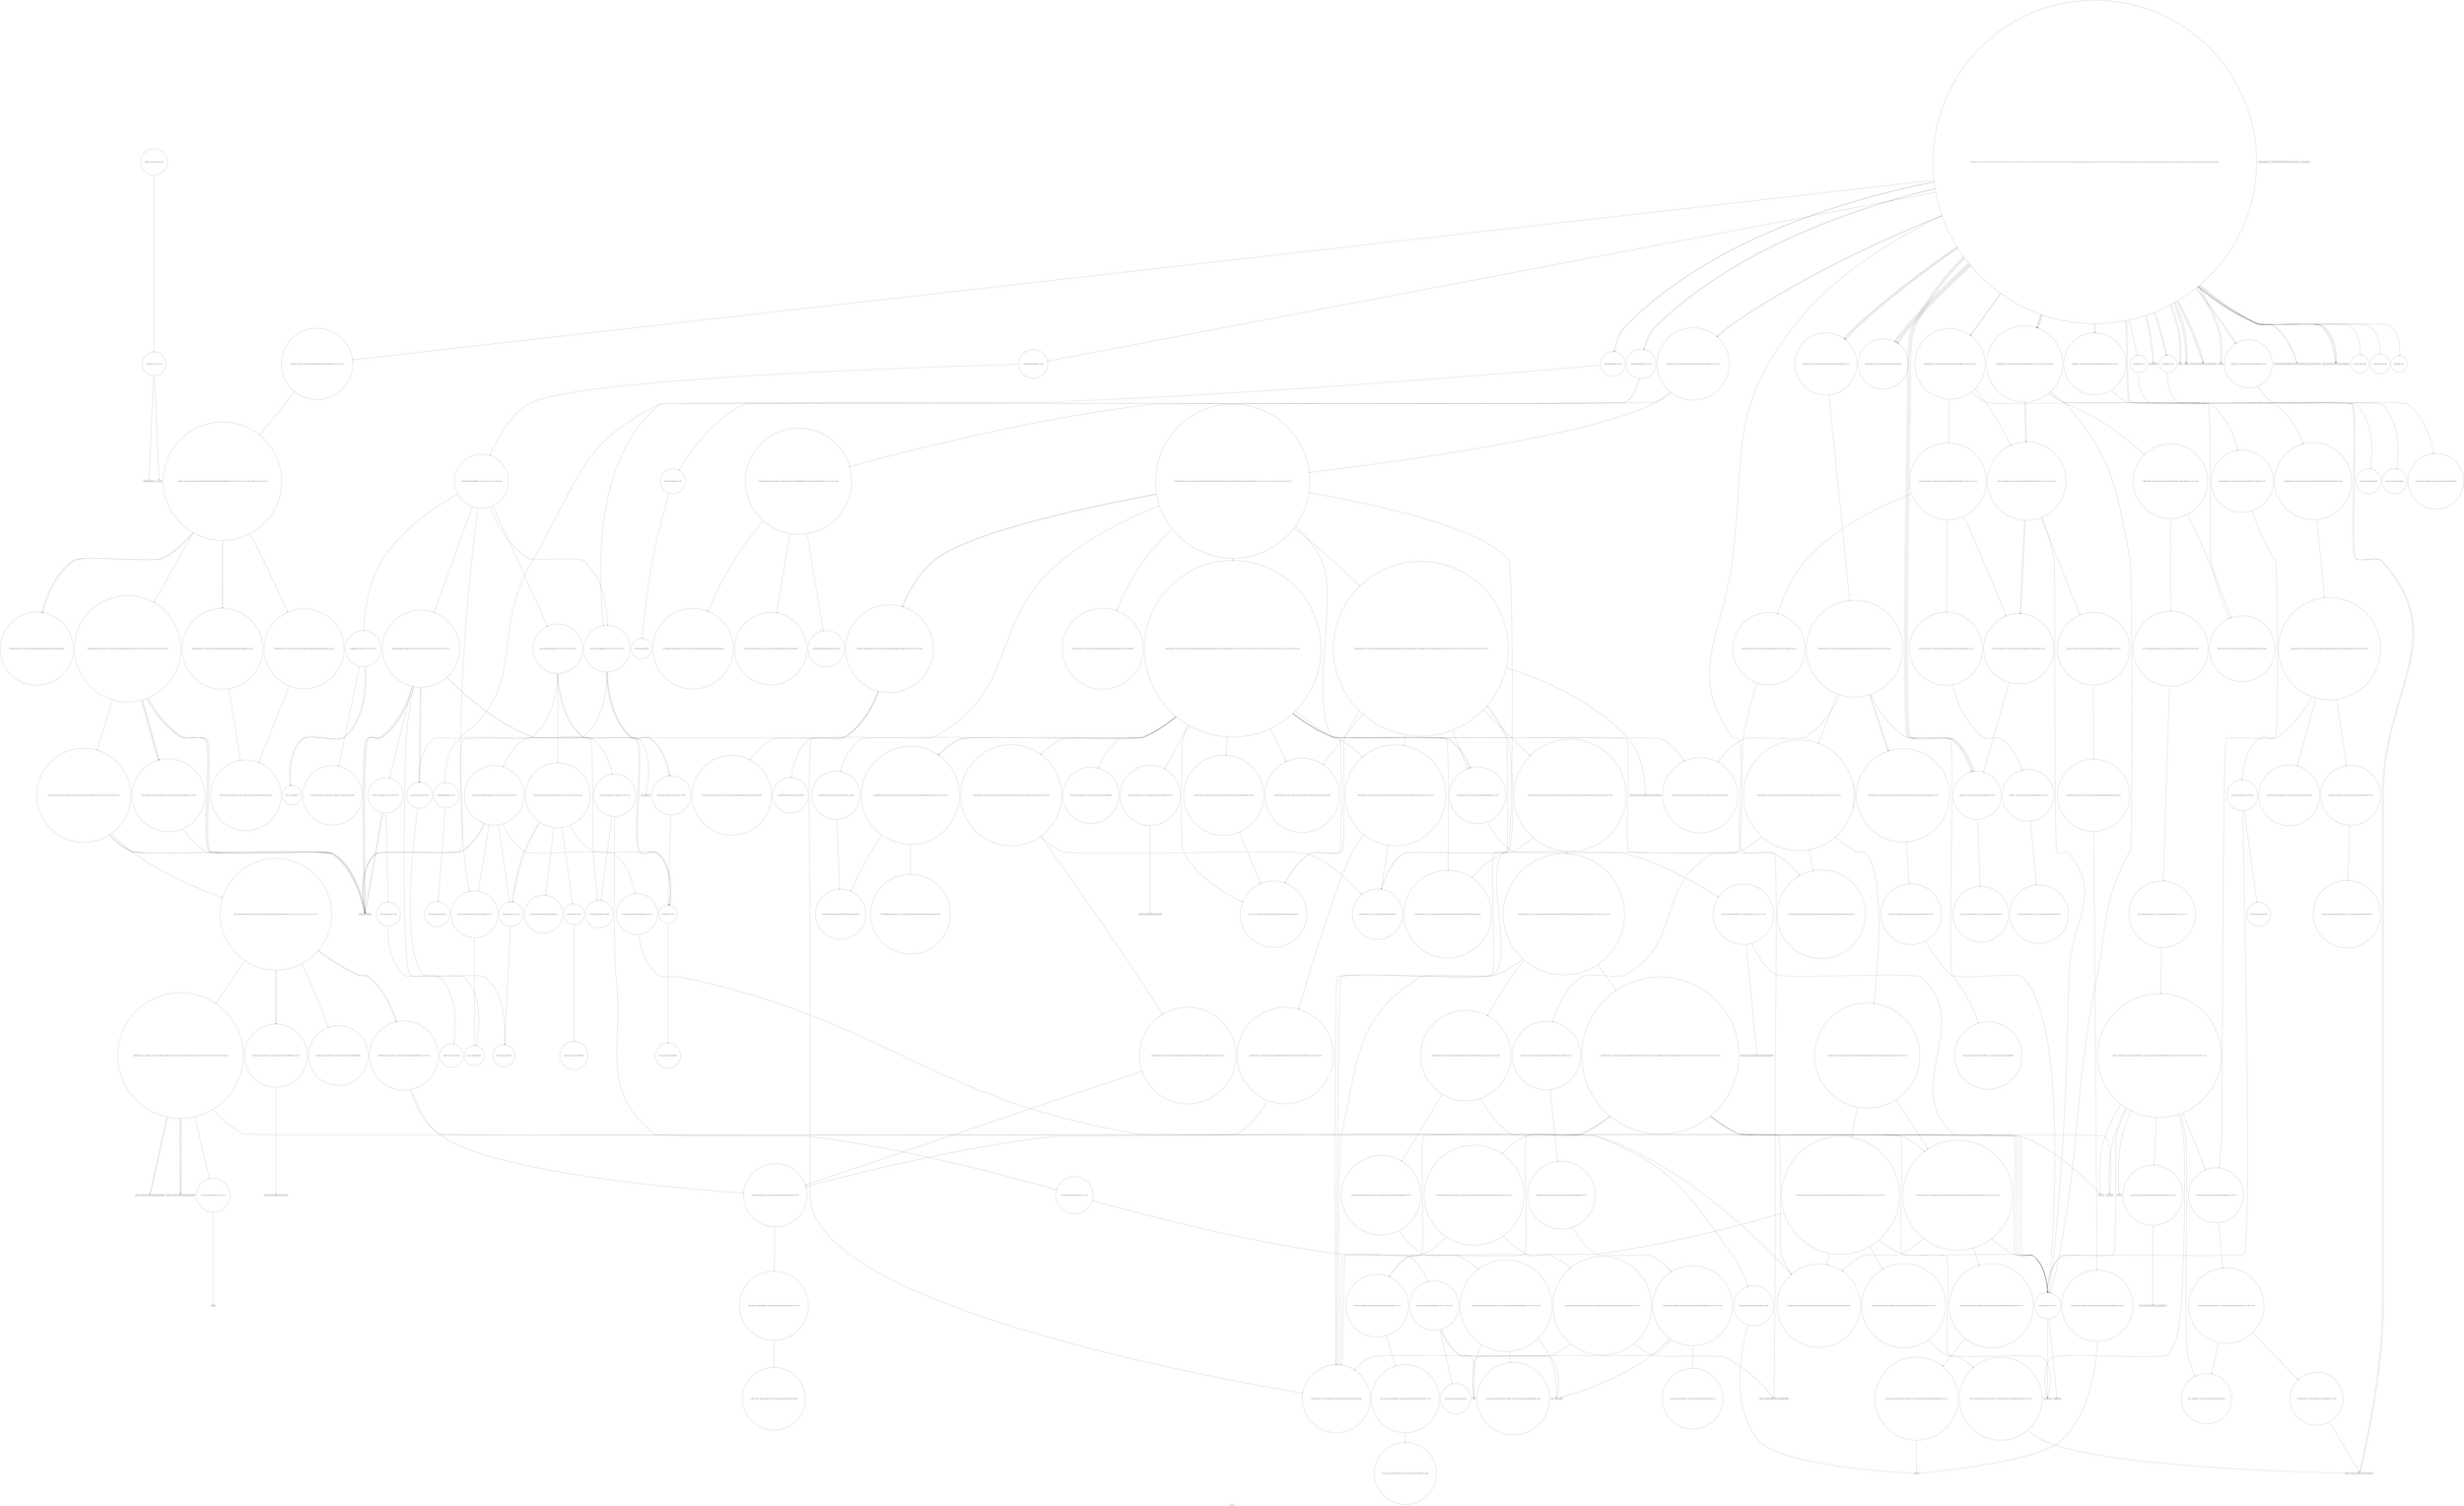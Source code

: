 digraph "Call Graph" {
	label="Call Graph";

	Node0x5647c0691690 [shape=record,shape=circle,label="{__cxx_global_var_init|{<s0>1|<s1>2}}"];
	Node0x5647c0691690:s0 -> Node0x5647c0691710[color=black];
	Node0x5647c0691690:s1 -> Node0x5647c0a214c0[color=black];
	Node0x5647c0a28d80 [shape=record,shape=circle,label="{_ZNKSt8_Rb_treeINSt7__cxx1112basic_stringIcSt11char_traitsIcESaIcEEES5_St9_IdentityIS5_ESt4lessIS5_ESaIS5_EE5beginEv|{<s0>300}}"];
	Node0x5647c0a28d80:s0 -> Node0x5647c0a25460[color=black];
	Node0x5647c0a22bc0 [shape=record,shape=circle,label="{_ZN9__gnu_cxx13new_allocatorIbED2Ev}"];
	Node0x5647c0a21a40 [shape=record,shape=circle,label="{_ZNSt6vectorINSt7__cxx1112basic_stringIcSt11char_traitsIcESaIcEEESaIS5_EEixEm}"];
	Node0x5647c0a25460 [shape=record,shape=circle,label="{_ZNSt23_Rb_tree_const_iteratorINSt7__cxx1112basic_stringIcSt11char_traitsIcESaIcEEEEC2EPKSt18_Rb_tree_node_base}"];
	Node0x5647c0a232c0 [shape=record,shape=circle,label="{_ZN9__gnu_cxx13new_allocatorImEC2ERKS1_}"];
	Node0x5647c0a22140 [shape=record,shape=circle,label="{_ZNSt3setINSt7__cxx1112basic_stringIcSt11char_traitsIcESaIcEEESt4lessIS5_ESaIS5_EED2Ev|{<s0>76}}"];
	Node0x5647c0a22140:s0 -> Node0x5647c0a228c0[color=black];
	Node0x5647c0a239c0 [shape=record,shape=circle,label="{_ZSt8__fill_aIPmiEN9__gnu_cxx11__enable_ifIXsr11__is_scalarIT0_EE7__valueEvE6__typeET_S6_RKS3_}"];
	Node0x5647c0a22840 [shape=record,shape=Mrecord,label="{_ZSt9terminatev}"];
	Node0x5647c0a27900 [shape=record,shape=circle,label="{_ZNSt8_Rb_treeINSt7__cxx1112basic_stringIcSt11char_traitsIcESaIcEEES5_St9_IdentityIS5_ESt4lessIS5_ESaIS5_EE10_M_insert_IRKS5_NSB_11_Alloc_nodeEEESt17_Rb_tree_iteratorIS5_EPSt18_Rb_tree_node_baseSJ_OT_RT0_|{<s0>236|<s1>237|<s2>238|<s3>239|<s4>240|<s5>241|<s6>242|<s7>243}}"];
	Node0x5647c0a27900:s0 -> Node0x5647c0a27b00[color=black];
	Node0x5647c0a27900:s1 -> Node0x5647c0a27800[color=black];
	Node0x5647c0a27900:s2 -> Node0x5647c0a27e80[color=black];
	Node0x5647c0a27900:s3 -> Node0x5647c0a27b80[color=black];
	Node0x5647c0a27900:s4 -> Node0x5647c0a27980[color=black];
	Node0x5647c0a27900:s5 -> Node0x5647c0a28480[color=black];
	Node0x5647c0a27900:s6 -> Node0x5647c0a28500[color=black];
	Node0x5647c0a27900:s7 -> Node0x5647c0a27a80[color=black];
	Node0x5647c0a23f60 [shape=record,shape=circle,label="{_ZN9__gnu_cxx16__aligned_membufINSt7__cxx1112basic_stringIcSt11char_traitsIcESaIcEEEE6_M_ptrEv|{<s0>114}}"];
	Node0x5647c0a23f60:s0 -> Node0x5647c0a23fe0[color=black];
	Node0x5647c0a28000 [shape=record,shape=Mrecord,label="{_ZNKSt7__cxx1112basic_stringIcSt11char_traitsIcESaIcEE7compareERKS4_}"];
	Node0x5647c0a24660 [shape=record,shape=circle,label="{_ZNSt12_Vector_baseINSt7__cxx1112basic_stringIcSt11char_traitsIcESaIcEEESaIS5_EE12_Vector_implD2Ev|{<s0>129}}"];
	Node0x5647c0a24660:s0 -> Node0x5647c0a21940[color=black];
	Node0x5647c0a28700 [shape=record,shape=circle,label="{_ZNSt16allocator_traitsISaISt13_Rb_tree_nodeINSt7__cxx1112basic_stringIcSt11char_traitsIcESaIcEEEEEE8allocateERS8_m|{<s0>279}}"];
	Node0x5647c0a28700:s0 -> Node0x5647c0a28780[color=black];
	Node0x5647c0a24d60 [shape=record,shape=circle,label="{_ZSt11__addressofINSt7__cxx1112basic_stringIcSt11char_traitsIcESaIcEEEEPT_RS6_}"];
	Node0x5647c0691710 [shape=record,shape=Mrecord,label="{_ZNSt8ios_base4InitC1Ev}"];
	Node0x5647c0a28e00 [shape=record,shape=circle,label="{_ZNKSt8_Rb_treeINSt7__cxx1112basic_stringIcSt11char_traitsIcESaIcEEES5_St9_IdentityIS5_ESt4lessIS5_ESaIS5_EE3endEv|{<s0>301}}"];
	Node0x5647c0a28e00:s0 -> Node0x5647c0a25460[color=black];
	Node0x5647c0a22c40 [shape=record,shape=circle,label="{_ZNSt6vectorIbSaIbEEC2EmRKbRKS0_|{<s0>155|<s1>156|<s2>157|<s3>158|<s4>159}}"];
	Node0x5647c0a22c40:s0 -> Node0x5647c0a22cc0[color=black];
	Node0x5647c0a22c40:s1 -> Node0x5647c0a22d40[color=black];
	Node0x5647c0a22c40:s2 -> Node0x5647c0a22e40[color=black];
	Node0x5647c0a22c40:s3 -> Node0x5647c0a22dc0[color=black];
	Node0x5647c0a22c40:s4 -> Node0x5647c0a22ec0[color=black];
	Node0x5647c0a21ac0 [shape=record,shape=circle,label="{_ZNSaIbEC2Ev|{<s0>67}}"];
	Node0x5647c0a21ac0:s0 -> Node0x5647c0a22b40[color=black];
	Node0x5647c0a254e0 [shape=record,shape=circle,label="{_GLOBAL__sub_I_Gluk_0_0.cpp|{<s0>324}}"];
	Node0x5647c0a254e0:s0 -> Node0x5647c0691690[color=black];
	Node0x5647c0a23340 [shape=record,shape=circle,label="{_ZNSt18_Bit_iterator_baseC2EPmj}"];
	Node0x5647c0a221c0 [shape=record,shape=circle,label="{_ZNSt6vectorIbSaIbEED2Ev|{<s0>77}}"];
	Node0x5647c0a221c0:s0 -> Node0x5647c0a22ec0[color=black];
	Node0x5647c0a23a40 [shape=record,shape=circle,label="{_ZSt12__niter_baseIPmET_S1_}"];
	Node0x5647c0a228c0 [shape=record,shape=circle,label="{_ZNSt8_Rb_treeINSt7__cxx1112basic_stringIcSt11char_traitsIcESaIcEEES5_St9_IdentityIS5_ESt4lessIS5_ESaIS5_EED2Ev|{<s0>92|<s1>93|<s2>94|<s3>95|<s4>96}}"];
	Node0x5647c0a228c0:s0 -> Node0x5647c0a229c0[color=black];
	Node0x5647c0a228c0:s1 -> Node0x5647c0a22940[color=black];
	Node0x5647c0a228c0:s2 -> Node0x5647c0a22a40[color=black];
	Node0x5647c0a228c0:s3 -> Node0x5647c0a22a40[color=black];
	Node0x5647c0a228c0:s4 -> Node0x5647c0a22740[color=black];
	Node0x5647c0a27980 [shape=record,shape=circle,label="{_ZSt7forwardIRKNSt7__cxx1112basic_stringIcSt11char_traitsIcESaIcEEEEOT_RNSt16remove_referenceIS8_E4typeE}"];
	Node0x5647c0a23fe0 [shape=record,shape=circle,label="{_ZN9__gnu_cxx16__aligned_membufINSt7__cxx1112basic_stringIcSt11char_traitsIcESaIcEEEE7_M_addrEv}"];
	Node0x5647c0a28080 [shape=record,shape=circle,label="{_ZNSt8_Rb_treeINSt7__cxx1112basic_stringIcSt11char_traitsIcESaIcEEES5_St9_IdentityIS5_ESt4lessIS5_ESaIS5_EE8_S_valueEPKSt13_Rb_tree_nodeIS5_E|{<s0>259}}"];
	Node0x5647c0a28080:s0 -> Node0x5647c0a28100[color=black];
	Node0x5647c0a246e0 [shape=record,shape=circle,label="{_ZNSaINSt7__cxx1112basic_stringIcSt11char_traitsIcESaIcEEEEC2ERKS5_|{<s0>130}}"];
	Node0x5647c0a246e0:s0 -> Node0x5647c0a24760[color=black];
	Node0x5647c0a28780 [shape=record,shape=circle,label="{_ZN9__gnu_cxx13new_allocatorISt13_Rb_tree_nodeINSt7__cxx1112basic_stringIcSt11char_traitsIcESaIcEEEEE8allocateEmPKv|{<s0>280|<s1>281|<s2>282}}"];
	Node0x5647c0a28780:s0 -> Node0x5647c0a28800[color=black];
	Node0x5647c0a28780:s1 -> Node0x5647c0a249e0[color=black];
	Node0x5647c0a28780:s2 -> Node0x5647c0a24a60[color=black];
	Node0x5647c0a24de0 [shape=record,shape=circle,label="{_ZSt8_DestroyIPNSt7__cxx1112basic_stringIcSt11char_traitsIcESaIcEEEEvT_S7_|{<s0>147}}"];
	Node0x5647c0a24de0:s0 -> Node0x5647c0a25060[color=black];
	Node0x5647c0a21440 [shape=record,shape=Mrecord,label="{_ZNSt8ios_base4InitD1Ev}"];
	Node0x5647c0a28e80 [shape=record,shape=circle,label="{_ZSt11__equal_auxISt23_Rb_tree_const_iteratorINSt7__cxx1112basic_stringIcSt11char_traitsIcESaIcEEEES7_EbT_S8_T0_|{<s0>302|<s1>303|<s2>304|<s3>305}}"];
	Node0x5647c0a28e80:s0 -> Node0x5647c0a23640[color=black];
	Node0x5647c0a28e80:s1 -> Node0x5647c0a23640[color=black];
	Node0x5647c0a28e80:s2 -> Node0x5647c0a23640[color=black];
	Node0x5647c0a28e80:s3 -> Node0x5647c0a28f80[color=black];
	Node0x5647c0a22cc0 [shape=record,shape=circle,label="{_ZNSt13_Bvector_baseISaIbEEC2ERKS0_|{<s0>160|<s1>161|<s2>162|<s3>163}}"];
	Node0x5647c0a22cc0:s0 -> Node0x5647c0a22f40[color=black];
	Node0x5647c0a22cc0:s1 -> Node0x5647c0a22fc0[color=black];
	Node0x5647c0a22cc0:s2 -> Node0x5647c0a23040[color=black];
	Node0x5647c0a22cc0:s3 -> Node0x5647c0a23040[color=black];
	Node0x5647c0a21b40 [shape=record,shape=circle,label="{_ZNSt6vectorIbSaIbEEC2EmRKS0_|{<s0>68}}"];
	Node0x5647c0a21b40:s0 -> Node0x5647c0a22c40[color=black];
	Node0x5647c0a233c0 [shape=record,shape=circle,label="{_ZN9__gnu_cxx13new_allocatorImED2Ev}"];
	Node0x5647c0a22240 [shape=record,shape=Mrecord,label="{_ZNSolsEPFRSoS_E}"];
	Node0x5647c0a23ac0 [shape=record,shape=circle,label="{_ZNSt13_Bvector_baseISaIbEE13_M_deallocateEv|{<s0>201|<s1>202|<s2>203|<s3>204|<s4>205}}"];
	Node0x5647c0a23ac0:s0 -> Node0x5647c0a22e40[color=black];
	Node0x5647c0a23ac0:s1 -> Node0x5647c0a27480[color=black];
	Node0x5647c0a23ac0:s2 -> Node0x5647c0a23240[color=black];
	Node0x5647c0a23ac0:s3 -> Node0x5647c0a23640[color=black];
	Node0x5647c0a23ac0:s4 -> Node0x5647c0a23640[color=black];
	Node0x5647c0a22940 [shape=record,shape=circle,label="{_ZNSt8_Rb_treeINSt7__cxx1112basic_stringIcSt11char_traitsIcESaIcEEES5_St9_IdentityIS5_ESt4lessIS5_ESaIS5_EE8_M_eraseEPSt13_Rb_tree_nodeIS5_E|{<s0>97|<s1>98|<s2>99|<s3>100}}"];
	Node0x5647c0a22940:s0 -> Node0x5647c0a22ac0[color=black];
	Node0x5647c0a22940:s1 -> Node0x5647c0a22940[color=black];
	Node0x5647c0a22940:s2 -> Node0x5647c0a23b60[color=black];
	Node0x5647c0a22940:s3 -> Node0x5647c0a23be0[color=black];
	Node0x5647c0a27a00 [shape=record,shape=circle,label="{_ZNSt4pairISt17_Rb_tree_iteratorINSt7__cxx1112basic_stringIcSt11char_traitsIcESaIcEEEEbEC2IS7_bLb1EEEOT_OT0_|{<s0>244|<s1>245|<s2>246}}"];
	Node0x5647c0a27a00:s0 -> Node0x5647c0a28980[color=black];
	Node0x5647c0a27a00:s1 -> Node0x5647c0a23640[color=black];
	Node0x5647c0a27a00:s2 -> Node0x5647c0a28a00[color=black];
	Node0x5647c0a24060 [shape=record,shape=circle,label="{_ZNSt16allocator_traitsISaISt13_Rb_tree_nodeINSt7__cxx1112basic_stringIcSt11char_traitsIcESaIcEEEEEE10deallocateERS8_PS7_m|{<s0>115}}"];
	Node0x5647c0a24060:s0 -> Node0x5647c0a240e0[color=black];
	Node0x5647c0a28100 [shape=record,shape=circle,label="{_ZNKSt13_Rb_tree_nodeINSt7__cxx1112basic_stringIcSt11char_traitsIcESaIcEEEE9_M_valptrEv|{<s0>260}}"];
	Node0x5647c0a28100:s0 -> Node0x5647c0a28180[color=black];
	Node0x5647c0a24760 [shape=record,shape=circle,label="{_ZN9__gnu_cxx13new_allocatorINSt7__cxx1112basic_stringIcSt11char_traitsIcESaIcEEEEC2ERKS7_}"];
	Node0x5647c0a28800 [shape=record,shape=circle,label="{_ZNK9__gnu_cxx13new_allocatorISt13_Rb_tree_nodeINSt7__cxx1112basic_stringIcSt11char_traitsIcESaIcEEEEE8max_sizeEv}"];
	Node0x5647c0a24e60 [shape=record,shape=Mrecord,label="{__cxa_rethrow}"];
	Node0x5647c0a214c0 [shape=record,shape=Mrecord,label="{__cxa_atexit}"];
	Node0x5647c0a28f00 [shape=record,shape=circle,label="{_ZSt12__niter_baseISt23_Rb_tree_const_iteratorINSt7__cxx1112basic_stringIcSt11char_traitsIcESaIcEEEEET_S8_|{<s0>306}}"];
	Node0x5647c0a28f00:s0 -> Node0x5647c0a23640[color=black];
	Node0x5647c0a22d40 [shape=record,shape=circle,label="{_ZNSt6vectorIbSaIbEE13_M_initializeEm|{<s0>164|<s1>165|<s2>166|<s3>167|<s4>168|<s5>169|<s6>170|<s7>171|<s8>172}}"];
	Node0x5647c0a22d40:s0 -> Node0x5647c0a23440[color=black];
	Node0x5647c0a22d40:s1 -> Node0x5647c0a234c0[color=black];
	Node0x5647c0a22d40:s2 -> Node0x5647c0a23540[color=black];
	Node0x5647c0a22d40:s3 -> Node0x5647c0a235c0[color=black];
	Node0x5647c0a22d40:s4 -> Node0x5647c0a23640[color=black];
	Node0x5647c0a22d40:s5 -> Node0x5647c0a235c0[color=black];
	Node0x5647c0a22d40:s6 -> Node0x5647c0a23640[color=black];
	Node0x5647c0a22d40:s7 -> Node0x5647c0a236c0[color=black];
	Node0x5647c0a22d40:s8 -> Node0x5647c0a23640[color=black];
	Node0x5647c0a21bc0 [shape=record,shape=circle,label="{_ZNSaIbED2Ev|{<s0>69}}"];
	Node0x5647c0a21bc0:s0 -> Node0x5647c0a22bc0[color=black];
	Node0x5647c0a23440 [shape=record,shape=circle,label="{_ZNSt13_Bvector_baseISaIbEE11_M_allocateEm|{<s0>190|<s1>191}}"];
	Node0x5647c0a23440:s0 -> Node0x5647c0a234c0[color=black];
	Node0x5647c0a23440:s1 -> Node0x5647c0a23740[color=black];
	Node0x5647c0a222c0 [shape=record,shape=Mrecord,label="{_ZSt4endlIcSt11char_traitsIcEERSt13basic_ostreamIT_T0_ES6_}"];
	Node0x5647c0a27380 [shape=record,shape=circle,label="{_ZNSt13_Bvector_baseISaIbEE13_Bvector_implD2Ev|{<s0>206}}"];
	Node0x5647c0a27380:s0 -> Node0x5647c0a23040[color=black];
	Node0x5647c0a229c0 [shape=record,shape=circle,label="{_ZNSt8_Rb_treeINSt7__cxx1112basic_stringIcSt11char_traitsIcESaIcEEES5_St9_IdentityIS5_ESt4lessIS5_ESaIS5_EE8_M_beginEv}"];
	Node0x5647c0a27a80 [shape=record,shape=circle,label="{_ZNSt17_Rb_tree_iteratorINSt7__cxx1112basic_stringIcSt11char_traitsIcESaIcEEEEC2EPSt18_Rb_tree_node_base}"];
	Node0x5647c0a240e0 [shape=record,shape=circle,label="{_ZN9__gnu_cxx13new_allocatorISt13_Rb_tree_nodeINSt7__cxx1112basic_stringIcSt11char_traitsIcESaIcEEEEE10deallocateEPS8_m|{<s0>116}}"];
	Node0x5647c0a240e0:s0 -> Node0x5647c0a24160[color=black];
	Node0x5647c0a28180 [shape=record,shape=circle,label="{_ZNK9__gnu_cxx16__aligned_membufINSt7__cxx1112basic_stringIcSt11char_traitsIcESaIcEEEE6_M_ptrEv|{<s0>261}}"];
	Node0x5647c0a28180:s0 -> Node0x5647c0a28200[color=black];
	Node0x5647c0a247e0 [shape=record,shape=circle,label="{_ZNSt12_Vector_baseINSt7__cxx1112basic_stringIcSt11char_traitsIcESaIcEEESaIS5_EE11_M_allocateEm|{<s0>131}}"];
	Node0x5647c0a247e0:s0 -> Node0x5647c0a24860[color=black];
	Node0x5647c0a28880 [shape=record,shape=circle,label="{_ZNSt16allocator_traitsISaISt13_Rb_tree_nodeINSt7__cxx1112basic_stringIcSt11char_traitsIcESaIcEEEEEE9constructIS6_JRKS6_EEEvRS8_PT_DpOT0_|{<s0>283|<s1>284}}"];
	Node0x5647c0a28880:s0 -> Node0x5647c0a27980[color=black];
	Node0x5647c0a28880:s1 -> Node0x5647c0a28900[color=black];
	Node0x5647c0a24ee0 [shape=record,shape=Mrecord,label="{__cxa_end_catch}"];
	Node0x5647c0a21540 [shape=record,shape=circle,label="{main|{<s0>3|<s1>4|<s2>5|<s3>6|<s4>7|<s5>8|<s6>9|<s7>10|<s8>11|<s9>12|<s10>13|<s11>14|<s12>15|<s13>16|<s14>17|<s15>18|<s16>19|<s17>20|<s18>21|<s19>22|<s20>23|<s21>24|<s22>25|<s23>26|<s24>27|<s25>28|<s26>29|<s27>30|<s28>31|<s29>32|<s30>33|<s31>34|<s32>35|<s33>36|<s34>37|<s35>38|<s36>39|<s37>40|<s38>41|<s39>42|<s40>43|<s41>44|<s42>45|<s43>46|<s44>47|<s45>48|<s46>49|<s47>50|<s48>51|<s49>52|<s50>53|<s51>54|<s52>55|<s53>56|<s54>57|<s55>58|<s56>59|<s57>60|<s58>61}}"];
	Node0x5647c0a21540:s0 -> Node0x5647c0a215c0[color=black];
	Node0x5647c0a21540:s1 -> Node0x5647c0a215c0[color=black];
	Node0x5647c0a21540:s2 -> Node0x5647c0a21640[color=black];
	Node0x5647c0a21540:s3 -> Node0x5647c0a216c0[color=black];
	Node0x5647c0a21540:s4 -> Node0x5647c0a21740[color=black];
	Node0x5647c0a21540:s5 -> Node0x5647c0a216c0[color=black];
	Node0x5647c0a21540:s6 -> Node0x5647c0a21640[color=black];
	Node0x5647c0a21540:s7 -> Node0x5647c0a21640[color=black];
	Node0x5647c0a21540:s8 -> Node0x5647c0a217c0[color=black];
	Node0x5647c0a21540:s9 -> Node0x5647c0a21840[color=black];
	Node0x5647c0a21540:s10 -> Node0x5647c0a21940[color=black];
	Node0x5647c0a21540:s11 -> Node0x5647c0a217c0[color=black];
	Node0x5647c0a21540:s12 -> Node0x5647c0a21840[color=black];
	Node0x5647c0a21540:s13 -> Node0x5647c0a21940[color=black];
	Node0x5647c0a21540:s14 -> Node0x5647c0a21a40[color=black];
	Node0x5647c0a21540:s15 -> Node0x5647c0a219c0[color=black];
	Node0x5647c0a21540:s16 -> Node0x5647c0a21940[color=black];
	Node0x5647c0a21540:s17 -> Node0x5647c0a21940[color=black];
	Node0x5647c0a21540:s18 -> Node0x5647c0a21a40[color=black];
	Node0x5647c0a21540:s19 -> Node0x5647c0a219c0[color=black];
	Node0x5647c0a21540:s20 -> Node0x5647c0a21ac0[color=black];
	Node0x5647c0a21540:s21 -> Node0x5647c0a21b40[color=black];
	Node0x5647c0a21540:s22 -> Node0x5647c0a21bc0[color=black];
	Node0x5647c0a21540:s23 -> Node0x5647c0a21a40[color=black];
	Node0x5647c0a21540:s24 -> Node0x5647c0a21c40[color=black];
	Node0x5647c0a21540:s25 -> Node0x5647c0a21a40[color=black];
	Node0x5647c0a21540:s26 -> Node0x5647c0a21c40[color=black];
	Node0x5647c0a21540:s27 -> Node0x5647c0a21cc0[color=black];
	Node0x5647c0a21540:s28 -> Node0x5647c0a21d40[color=black];
	Node0x5647c0a21540:s29 -> Node0x5647c0a21bc0[color=black];
	Node0x5647c0a21540:s30 -> Node0x5647c0a21dc0[color=black];
	Node0x5647c0a21540:s31 -> Node0x5647c0a21dc0[color=black];
	Node0x5647c0a21540:s32 -> Node0x5647c0a21a40[color=black];
	Node0x5647c0a21540:s33 -> Node0x5647c0a21e40[color=black];
	Node0x5647c0a21540:s34 -> Node0x5647c0a21a40[color=black];
	Node0x5647c0a21540:s35 -> Node0x5647c0a21ec0[color=black];
	Node0x5647c0a21540:s36 -> Node0x5647c0a21cc0[color=black];
	Node0x5647c0a21540:s37 -> Node0x5647c0a21f40[color=black];
	Node0x5647c0a21540:s38 -> Node0x5647c0a21c40[color=black];
	Node0x5647c0a21540:s39 -> Node0x5647c0a21c40[color=black];
	Node0x5647c0a21540:s40 -> Node0x5647c0a21fc0[color=black];
	Node0x5647c0a21540:s41 -> Node0x5647c0a21e40[color=black];
	Node0x5647c0a21540:s42 -> Node0x5647c0a21fc0[color=black];
	Node0x5647c0a21540:s43 -> Node0x5647c0a22040[color=black];
	Node0x5647c0a21540:s44 -> Node0x5647c0a220c0[color=black];
	Node0x5647c0a21540:s45 -> Node0x5647c0a22140[color=black];
	Node0x5647c0a21540:s46 -> Node0x5647c0a22140[color=black];
	Node0x5647c0a21540:s47 -> Node0x5647c0a221c0[color=black];
	Node0x5647c0a21540:s48 -> Node0x5647c0a22140[color=black];
	Node0x5647c0a21540:s49 -> Node0x5647c0a22140[color=black];
	Node0x5647c0a21540:s50 -> Node0x5647c0a221c0[color=black];
	Node0x5647c0a21540:s51 -> Node0x5647c0a21740[color=black];
	Node0x5647c0a21540:s52 -> Node0x5647c0a22240[color=black];
	Node0x5647c0a21540:s53 -> Node0x5647c0a216c0[color=black];
	Node0x5647c0a21540:s54 -> Node0x5647c0a22240[color=black];
	Node0x5647c0a21540:s55 -> Node0x5647c0a22340[color=black];
	Node0x5647c0a21540:s56 -> Node0x5647c0a22340[color=black];
	Node0x5647c0a21540:s57 -> Node0x5647c0a22340[color=black];
	Node0x5647c0a21540:s58 -> Node0x5647c0a22340[color=black];
	Node0x5647c0a28f80 [shape=record,shape=circle,label="{_ZNSt7__equalILb0EE5equalISt23_Rb_tree_const_iteratorINSt7__cxx1112basic_stringIcSt11char_traitsIcESaIcEEEES9_EEbT_SA_T0_|{<s0>307|<s1>308|<s2>309|<s3>310|<s4>311|<s5>312}}"];
	Node0x5647c0a28f80:s0 -> Node0x5647c0a29000[color=black];
	Node0x5647c0a28f80:s1 -> Node0x5647c0a29100[color=black];
	Node0x5647c0a28f80:s2 -> Node0x5647c0a29100[color=black];
	Node0x5647c0a28f80:s3 -> Node0x5647c0a29080[color=black];
	Node0x5647c0a28f80:s4 -> Node0x5647c0a29180[color=black];
	Node0x5647c0a28f80:s5 -> Node0x5647c0a29180[color=black];
	Node0x5647c0a22dc0 [shape=record,shape=circle,label="{_ZSt4fillIPmiEvT_S1_RKT0_|{<s0>173|<s1>174|<s2>175}}"];
	Node0x5647c0a22dc0:s0 -> Node0x5647c0a23a40[color=black];
	Node0x5647c0a22dc0:s1 -> Node0x5647c0a23a40[color=black];
	Node0x5647c0a22dc0:s2 -> Node0x5647c0a239c0[color=black];
	Node0x5647c0a21c40 [shape=record,shape=Mrecord,label="{_ZNSt7__cxx1112basic_stringIcSt11char_traitsIcESaIcEEixEm}"];
	Node0x5647c0a234c0 [shape=record,shape=circle,label="{_ZNSt13_Bvector_baseISaIbEE8_S_nwordEm}"];
	Node0x5647c0a22340 [shape=record,shape=circle,label="{_ZNSt6vectorINSt7__cxx1112basic_stringIcSt11char_traitsIcESaIcEEESaIS5_EED2Ev|{<s0>78|<s1>79|<s2>80|<s3>81|<s4>82}}"];
	Node0x5647c0a22340:s0 -> Node0x5647c0a24b60[color=black];
	Node0x5647c0a22340:s1 -> Node0x5647c0a252e0[color=black];
	Node0x5647c0a22340:s2 -> Node0x5647c0a244e0[color=black];
	Node0x5647c0a22340:s3 -> Node0x5647c0a244e0[color=black];
	Node0x5647c0a22340:s4 -> Node0x5647c0a22740[color=black];
	Node0x5647c0a27400 [shape=record,shape=Mrecord,label="{__cxa_call_unexpected}"];
	Node0x5647c0a22a40 [shape=record,shape=circle,label="{_ZNSt8_Rb_treeINSt7__cxx1112basic_stringIcSt11char_traitsIcESaIcEEES5_St9_IdentityIS5_ESt4lessIS5_ESaIS5_EE13_Rb_tree_implIS9_Lb1EED2Ev|{<s0>101}}"];
	Node0x5647c0a22a40:s0 -> Node0x5647c0a241e0[color=black];
	Node0x5647c0a27b00 [shape=record,shape=circle,label="{_ZNSt8_Rb_treeINSt7__cxx1112basic_stringIcSt11char_traitsIcESaIcEEES5_St9_IdentityIS5_ESt4lessIS5_ESaIS5_EE6_M_endEv}"];
	Node0x5647c0a24160 [shape=record,shape=Mrecord,label="{_ZdlPv}"];
	Node0x5647c0a28200 [shape=record,shape=circle,label="{_ZNK9__gnu_cxx16__aligned_membufINSt7__cxx1112basic_stringIcSt11char_traitsIcESaIcEEEE7_M_addrEv}"];
	Node0x5647c0a24860 [shape=record,shape=circle,label="{_ZNSt16allocator_traitsISaINSt7__cxx1112basic_stringIcSt11char_traitsIcESaIcEEEEE8allocateERS6_m|{<s0>132}}"];
	Node0x5647c0a24860:s0 -> Node0x5647c0a248e0[color=black];
	Node0x5647c0a28900 [shape=record,shape=circle,label="{_ZN9__gnu_cxx13new_allocatorISt13_Rb_tree_nodeINSt7__cxx1112basic_stringIcSt11char_traitsIcESaIcEEEEE9constructIS7_JRKS7_EEEvPT_DpOT0_|{<s0>285|<s1>286}}"];
	Node0x5647c0a28900:s0 -> Node0x5647c0a27980[color=black];
	Node0x5647c0a28900:s1 -> Node0x5647c0a21ec0[color=black];
	Node0x5647c0a24f60 [shape=record,shape=Mrecord,label="{llvm.trap}"];
	Node0x5647c0a215c0 [shape=record,shape=Mrecord,label="{freopen}"];
	Node0x5647c0a29000 [shape=record,shape=circle,label="{_ZNKSt23_Rb_tree_const_iteratorINSt7__cxx1112basic_stringIcSt11char_traitsIcESaIcEEEEneERKS6_}"];
	Node0x5647c0a22e40 [shape=record,shape=circle,label="{_ZNKSt13_Bvector_baseISaIbEE13_Bvector_impl11_M_end_addrEv|{<s0>176}}"];
	Node0x5647c0a22e40:s0 -> Node0x5647c0a23540[color=black];
	Node0x5647c0a21cc0 [shape=record,shape=circle,label="{_ZNSt6vectorIbSaIbEEixEm|{<s0>70|<s1>71}}"];
	Node0x5647c0a21cc0:s0 -> Node0x5647c0a235c0[color=black];
	Node0x5647c0a21cc0:s1 -> Node0x5647c0a27580[color=black];
	Node0x5647c0a23540 [shape=record,shape=circle,label="{_ZSt11__addressofImEPT_RS0_}"];
	Node0x5647c0a223c0 [shape=record,shape=circle,label="{_ZNSt8_Rb_treeINSt7__cxx1112basic_stringIcSt11char_traitsIcESaIcEEES5_St9_IdentityIS5_ESt4lessIS5_ESaIS5_EEC2Ev|{<s0>83}}"];
	Node0x5647c0a223c0:s0 -> Node0x5647c0a22440[color=black];
	Node0x5647c0a27480 [shape=record,shape=circle,label="{_ZNSt16allocator_traitsISaImEE10deallocateERS0_Pmm|{<s0>207}}"];
	Node0x5647c0a27480:s0 -> Node0x5647c0a27500[color=black];
	Node0x5647c0a22ac0 [shape=record,shape=circle,label="{_ZNSt8_Rb_treeINSt7__cxx1112basic_stringIcSt11char_traitsIcESaIcEEES5_St9_IdentityIS5_ESt4lessIS5_ESaIS5_EE8_S_rightEPSt18_Rb_tree_node_base}"];
	Node0x5647c0a27b80 [shape=record,shape=circle,label="{_ZNKSt4lessINSt7__cxx1112basic_stringIcSt11char_traitsIcESaIcEEEEclERKS5_S8_|{<s0>247}}"];
	Node0x5647c0a27b80:s0 -> Node0x5647c0a27f80[color=black];
	Node0x5647c0a241e0 [shape=record,shape=circle,label="{_ZNSaISt13_Rb_tree_nodeINSt7__cxx1112basic_stringIcSt11char_traitsIcESaIcEEEEED2Ev|{<s0>117}}"];
	Node0x5647c0a241e0:s0 -> Node0x5647c0a24260[color=black];
	Node0x5647c0a28280 [shape=record,shape=circle,label="{_ZSt7forwardIRPSt13_Rb_tree_nodeINSt7__cxx1112basic_stringIcSt11char_traitsIcESaIcEEEEEOT_RNSt16remove_referenceISA_E4typeE}"];
	Node0x5647c0a248e0 [shape=record,shape=circle,label="{_ZN9__gnu_cxx13new_allocatorINSt7__cxx1112basic_stringIcSt11char_traitsIcESaIcEEEE8allocateEmPKv|{<s0>133|<s1>134|<s2>135}}"];
	Node0x5647c0a248e0:s0 -> Node0x5647c0a24960[color=black];
	Node0x5647c0a248e0:s1 -> Node0x5647c0a249e0[color=black];
	Node0x5647c0a248e0:s2 -> Node0x5647c0a24a60[color=black];
	Node0x5647c0a28980 [shape=record,shape=circle,label="{_ZSt7forwardISt17_Rb_tree_iteratorINSt7__cxx1112basic_stringIcSt11char_traitsIcESaIcEEEEEOT_RNSt16remove_referenceIS8_E4typeE}"];
	Node0x5647c0a24fe0 [shape=record,shape=Mrecord,label="{_ZNSt7__cxx1112basic_stringIcSt11char_traitsIcESaIcEEC1Ev}"];
	Node0x5647c0a21640 [shape=record,shape=Mrecord,label="{_ZNSirsERi}"];
	Node0x5647c0a29080 [shape=record,shape=circle,label="{_ZSteqIcEN9__gnu_cxx11__enable_ifIXsr9__is_charIT_EE7__valueEbE6__typeERKNSt7__cxx1112basic_stringIS2_St11char_traitsIS2_ESaIS2_EEESC_|{<s0>313|<s1>314|<s2>315|<s3>316|<s4>317|<s5>318|<s6>319}}"];
	Node0x5647c0a29080:s0 -> Node0x5647c0a29200[color=black];
	Node0x5647c0a29080:s1 -> Node0x5647c0a29200[color=black];
	Node0x5647c0a29080:s2 -> Node0x5647c0a29300[color=black];
	Node0x5647c0a29080:s3 -> Node0x5647c0a29300[color=black];
	Node0x5647c0a29080:s4 -> Node0x5647c0a29200[color=black];
	Node0x5647c0a29080:s5 -> Node0x5647c0a29280[color=black];
	Node0x5647c0a29080:s6 -> Node0x5647c0a22740[color=black];
	Node0x5647c0a22ec0 [shape=record,shape=circle,label="{_ZNSt13_Bvector_baseISaIbEED2Ev|{<s0>177|<s1>178|<s2>179|<s3>180}}"];
	Node0x5647c0a22ec0:s0 -> Node0x5647c0a23ac0[color=black];
	Node0x5647c0a22ec0:s1 -> Node0x5647c0a27380[color=black];
	Node0x5647c0a22ec0:s2 -> Node0x5647c0a27380[color=black];
	Node0x5647c0a22ec0:s3 -> Node0x5647c0a27400[color=black];
	Node0x5647c0a21d40 [shape=record,shape=circle,label="{_ZNSt14_Bit_referenceaSEb}"];
	Node0x5647c0a235c0 [shape=record,shape=circle,label="{_ZNSt13_Bit_iteratorC2EPmj|{<s0>192}}"];
	Node0x5647c0a235c0:s0 -> Node0x5647c0a23340[color=black];
	Node0x5647c0a22440 [shape=record,shape=circle,label="{_ZNSt8_Rb_treeINSt7__cxx1112basic_stringIcSt11char_traitsIcESaIcEEES5_St9_IdentityIS5_ESt4lessIS5_ESaIS5_EE13_Rb_tree_implIS9_Lb1EEC2Ev|{<s0>84|<s1>85|<s2>86}}"];
	Node0x5647c0a22440:s0 -> Node0x5647c0a224c0[color=black];
	Node0x5647c0a22440:s1 -> Node0x5647c0a22540[color=black];
	Node0x5647c0a22440:s2 -> Node0x5647c0a225c0[color=black];
	Node0x5647c0a27500 [shape=record,shape=circle,label="{_ZN9__gnu_cxx13new_allocatorImE10deallocateEPmm|{<s0>208}}"];
	Node0x5647c0a27500:s0 -> Node0x5647c0a24160[color=black];
	Node0x5647c0a23b60 [shape=record,shape=circle,label="{_ZNSt8_Rb_treeINSt7__cxx1112basic_stringIcSt11char_traitsIcESaIcEEES5_St9_IdentityIS5_ESt4lessIS5_ESaIS5_EE7_S_leftEPSt18_Rb_tree_node_base}"];
	Node0x5647c0a27c00 [shape=record,shape=circle,label="{_ZNSt8_Rb_treeINSt7__cxx1112basic_stringIcSt11char_traitsIcESaIcEEES5_St9_IdentityIS5_ESt4lessIS5_ESaIS5_EE6_S_keyEPKSt13_Rb_tree_nodeIS5_E|{<s0>248|<s1>249}}"];
	Node0x5647c0a27c00:s0 -> Node0x5647c0a28080[color=black];
	Node0x5647c0a27c00:s1 -> Node0x5647c0a27800[color=black];
	Node0x5647c0a24260 [shape=record,shape=circle,label="{_ZN9__gnu_cxx13new_allocatorISt13_Rb_tree_nodeINSt7__cxx1112basic_stringIcSt11char_traitsIcESaIcEEEEED2Ev}"];
	Node0x5647c0a28300 [shape=record,shape=circle,label="{_ZSt7forwardIRPSt18_Rb_tree_node_baseEOT_RNSt16remove_referenceIS3_E4typeE}"];
	Node0x5647c0a24960 [shape=record,shape=circle,label="{_ZNK9__gnu_cxx13new_allocatorINSt7__cxx1112basic_stringIcSt11char_traitsIcESaIcEEEE8max_sizeEv}"];
	Node0x5647c0a28a00 [shape=record,shape=circle,label="{_ZSt7forwardIbEOT_RNSt16remove_referenceIS0_E4typeE}"];
	Node0x5647c0a25060 [shape=record,shape=circle,label="{_ZNSt12_Destroy_auxILb0EE9__destroyIPNSt7__cxx1112basic_stringIcSt11char_traitsIcESaIcEEEEEvT_S9_|{<s0>148|<s1>149}}"];
	Node0x5647c0a25060:s0 -> Node0x5647c0a24d60[color=black];
	Node0x5647c0a25060:s1 -> Node0x5647c0a250e0[color=black];
	Node0x5647c0a216c0 [shape=record,shape=Mrecord,label="{_ZStlsISt11char_traitsIcEERSt13basic_ostreamIcT_ES5_PKc}"];
	Node0x5647c0a29100 [shape=record,shape=circle,label="{_ZNKSt23_Rb_tree_const_iteratorINSt7__cxx1112basic_stringIcSt11char_traitsIcESaIcEEEEdeEv|{<s0>320|<s1>321}}"];
	Node0x5647c0a29100:s0 -> Node0x5647c0a28100[color=black];
	Node0x5647c0a29100:s1 -> Node0x5647c0a22740[color=black];
	Node0x5647c0a22f40 [shape=record,shape=circle,label="{_ZNSaImEC2IbEERKSaIT_E|{<s0>181}}"];
	Node0x5647c0a22f40:s0 -> Node0x5647c0a230c0[color=black];
	Node0x5647c0a21dc0 [shape=record,shape=circle,label="{_ZNSt3setINSt7__cxx1112basic_stringIcSt11char_traitsIcESaIcEEESt4lessIS5_ESaIS5_EEC2Ev|{<s0>72}}"];
	Node0x5647c0a21dc0:s0 -> Node0x5647c0a223c0[color=black];
	Node0x5647c0a23640 [shape=record,shape=Mrecord,label="{llvm.memcpy.p0i8.p0i8.i64}"];
	Node0x5647c0a224c0 [shape=record,shape=circle,label="{_ZNSaISt13_Rb_tree_nodeINSt7__cxx1112basic_stringIcSt11char_traitsIcESaIcEEEEEC2Ev|{<s0>87}}"];
	Node0x5647c0a224c0:s0 -> Node0x5647c0a22640[color=black];
	Node0x5647c0a27580 [shape=record,shape=circle,label="{_ZNKSt13_Bit_iteratordeEv|{<s0>209}}"];
	Node0x5647c0a27580:s0 -> Node0x5647c0a27600[color=black];
	Node0x5647c0a23be0 [shape=record,shape=circle,label="{_ZNSt8_Rb_treeINSt7__cxx1112basic_stringIcSt11char_traitsIcESaIcEEES5_St9_IdentityIS5_ESt4lessIS5_ESaIS5_EE12_M_drop_nodeEPSt13_Rb_tree_nodeIS5_E|{<s0>102|<s1>103}}"];
	Node0x5647c0a23be0:s0 -> Node0x5647c0a23c60[color=black];
	Node0x5647c0a23be0:s1 -> Node0x5647c0a23ce0[color=black];
	Node0x5647c0a27c80 [shape=record,shape=circle,label="{_ZNKSt17_Rb_tree_iteratorINSt7__cxx1112basic_stringIcSt11char_traitsIcESaIcEEEEeqERKS6_}"];
	Node0x5647c0a242e0 [shape=record,shape=circle,label="{_ZN9__gnu_cxx13new_allocatorINSt7__cxx1112basic_stringIcSt11char_traitsIcESaIcEEEEC2Ev}"];
	Node0x5647c0a28380 [shape=record,shape=Mrecord,label="{_ZSt18_Rb_tree_decrementPSt18_Rb_tree_node_base}"];
	Node0x5647c0a249e0 [shape=record,shape=Mrecord,label="{_ZSt17__throw_bad_allocv}"];
	Node0x5647c0a28a80 [shape=record,shape=circle,label="{_ZSt7forwardIRSt17_Rb_tree_iteratorINSt7__cxx1112basic_stringIcSt11char_traitsIcESaIcEEEEEOT_RNSt16remove_referenceIS9_E4typeE}"];
	Node0x5647c0a250e0 [shape=record,shape=circle,label="{_ZSt8_DestroyINSt7__cxx1112basic_stringIcSt11char_traitsIcESaIcEEEEvPT_|{<s0>150}}"];
	Node0x5647c0a250e0:s0 -> Node0x5647c0a21fc0[color=black];
	Node0x5647c0a21740 [shape=record,shape=Mrecord,label="{_ZNSolsEi}"];
	Node0x5647c0a29180 [shape=record,shape=circle,label="{_ZNSt23_Rb_tree_const_iteratorINSt7__cxx1112basic_stringIcSt11char_traitsIcESaIcEEEEppEv|{<s0>322}}"];
	Node0x5647c0a29180:s0 -> Node0x5647c0a253e0[color=black];
	Node0x5647c0a22fc0 [shape=record,shape=circle,label="{_ZNSt13_Bvector_baseISaIbEE13_Bvector_implC2EOSaImE|{<s0>182|<s1>183|<s2>184|<s3>185|<s4>186}}"];
	Node0x5647c0a22fc0:s0 -> Node0x5647c0a23140[color=black];
	Node0x5647c0a22fc0:s1 -> Node0x5647c0a231c0[color=black];
	Node0x5647c0a22fc0:s2 -> Node0x5647c0a23240[color=black];
	Node0x5647c0a22fc0:s3 -> Node0x5647c0a23240[color=black];
	Node0x5647c0a22fc0:s4 -> Node0x5647c0a23040[color=black];
	Node0x5647c0a21e40 [shape=record,shape=circle,label="{_ZNSt3setINSt7__cxx1112basic_stringIcSt11char_traitsIcESaIcEEESt4lessIS5_ESaIS5_EE6insertERKS5_|{<s0>73|<s1>74}}"];
	Node0x5647c0a21e40:s0 -> Node0x5647c0a27680[color=black];
	Node0x5647c0a21e40:s1 -> Node0x5647c0a27700[color=black];
	Node0x5647c0a236c0 [shape=record,shape=circle,label="{_ZNKSt13_Bit_iteratorplEl|{<s0>193|<s1>194|<s2>195}}"];
	Node0x5647c0a236c0:s0 -> Node0x5647c0a23640[color=black];
	Node0x5647c0a236c0:s1 -> Node0x5647c0a238c0[color=black];
	Node0x5647c0a236c0:s2 -> Node0x5647c0a23640[color=black];
	Node0x5647c0a22540 [shape=record,shape=circle,label="{_ZNSt20_Rb_tree_key_compareISt4lessINSt7__cxx1112basic_stringIcSt11char_traitsIcESaIcEEEEEC2Ev}"];
	Node0x5647c0a27600 [shape=record,shape=circle,label="{_ZNSt14_Bit_referenceC2EPmm}"];
	Node0x5647c0a23c60 [shape=record,shape=circle,label="{_ZNSt8_Rb_treeINSt7__cxx1112basic_stringIcSt11char_traitsIcESaIcEEES5_St9_IdentityIS5_ESt4lessIS5_ESaIS5_EE15_M_destroy_nodeEPSt13_Rb_tree_nodeIS5_E|{<s0>104|<s1>105|<s2>106|<s3>107}}"];
	Node0x5647c0a23c60:s0 -> Node0x5647c0a23de0[color=black];
	Node0x5647c0a23c60:s1 -> Node0x5647c0a23e60[color=black];
	Node0x5647c0a23c60:s2 -> Node0x5647c0a23d60[color=black];
	Node0x5647c0a23c60:s3 -> Node0x5647c0a22740[color=black];
	Node0x5647c0a27d00 [shape=record,shape=circle,label="{_ZNSt8_Rb_treeINSt7__cxx1112basic_stringIcSt11char_traitsIcESaIcEEES5_St9_IdentityIS5_ESt4lessIS5_ESaIS5_EE5beginEv|{<s0>250}}"];
	Node0x5647c0a27d00:s0 -> Node0x5647c0a27a80[color=black];
	Node0x5647c0a24360 [shape=record,shape=circle,label="{_ZN9__gnu_cxx13new_allocatorINSt7__cxx1112basic_stringIcSt11char_traitsIcESaIcEEEED2Ev}"];
	Node0x5647c0a28400 [shape=record,shape=circle,label="{_ZNSt8_Rb_treeINSt7__cxx1112basic_stringIcSt11char_traitsIcESaIcEEES5_St9_IdentityIS5_ESt4lessIS5_ESaIS5_EE8_S_valueEPKSt18_Rb_tree_node_base|{<s0>262}}"];
	Node0x5647c0a28400:s0 -> Node0x5647c0a28100[color=black];
	Node0x5647c0a24a60 [shape=record,shape=Mrecord,label="{_Znwm}"];
	Node0x5647c0a28b00 [shape=record,shape=circle,label="{_ZNSt23_Rb_tree_const_iteratorINSt7__cxx1112basic_stringIcSt11char_traitsIcESaIcEEEEC2ERKSt17_Rb_tree_iteratorIS5_E}"];
	Node0x5647c0a25160 [shape=record,shape=circle,label="{_ZNSt12_Vector_baseINSt7__cxx1112basic_stringIcSt11char_traitsIcESaIcEEESaIS5_EE13_M_deallocateEPS5_m|{<s0>151}}"];
	Node0x5647c0a25160:s0 -> Node0x5647c0a251e0[color=black];
	Node0x5647c0a217c0 [shape=record,shape=circle,label="{_ZNSaINSt7__cxx1112basic_stringIcSt11char_traitsIcESaIcEEEEC2Ev|{<s0>62}}"];
	Node0x5647c0a217c0:s0 -> Node0x5647c0a242e0[color=black];
	Node0x5647c0a29200 [shape=record,shape=Mrecord,label="{_ZNKSt7__cxx1112basic_stringIcSt11char_traitsIcESaIcEE4sizeEv}"];
	Node0x5647c0a23040 [shape=record,shape=circle,label="{_ZNSaImED2Ev|{<s0>187}}"];
	Node0x5647c0a23040:s0 -> Node0x5647c0a233c0[color=black];
	Node0x5647c0a21ec0 [shape=record,shape=Mrecord,label="{_ZNSt7__cxx1112basic_stringIcSt11char_traitsIcESaIcEEC1ERKS4_}"];
	Node0x5647c0a23740 [shape=record,shape=circle,label="{_ZNSt16allocator_traitsISaImEE8allocateERS0_m|{<s0>196}}"];
	Node0x5647c0a23740:s0 -> Node0x5647c0a237c0[color=black];
	Node0x5647c0a225c0 [shape=record,shape=circle,label="{_ZNSt15_Rb_tree_headerC2Ev|{<s0>88|<s1>89}}"];
	Node0x5647c0a225c0:s0 -> Node0x5647c0a226c0[color=black];
	Node0x5647c0a225c0:s1 -> Node0x5647c0a22740[color=black];
	Node0x5647c0a27680 [shape=record,shape=circle,label="{_ZNSt8_Rb_treeINSt7__cxx1112basic_stringIcSt11char_traitsIcESaIcEEES5_St9_IdentityIS5_ESt4lessIS5_ESaIS5_EE16_M_insert_uniqueIRKS5_EESt4pairISt17_Rb_tree_iteratorIS5_EbEOT_|{<s0>210|<s1>211|<s2>212|<s3>213|<s4>214|<s5>215|<s6>216|<s7>217}}"];
	Node0x5647c0a27680:s0 -> Node0x5647c0a27800[color=black];
	Node0x5647c0a27680:s1 -> Node0x5647c0a27780[color=black];
	Node0x5647c0a27680:s2 -> Node0x5647c0a27880[color=black];
	Node0x5647c0a27680:s3 -> Node0x5647c0a27980[color=black];
	Node0x5647c0a27680:s4 -> Node0x5647c0a27900[color=black];
	Node0x5647c0a27680:s5 -> Node0x5647c0a27a00[color=black];
	Node0x5647c0a27680:s6 -> Node0x5647c0a27a80[color=black];
	Node0x5647c0a27680:s7 -> Node0x5647c0a27a00[color=black];
	Node0x5647c0a23ce0 [shape=record,shape=circle,label="{_ZNSt8_Rb_treeINSt7__cxx1112basic_stringIcSt11char_traitsIcESaIcEEES5_St9_IdentityIS5_ESt4lessIS5_ESaIS5_EE11_M_put_nodeEPSt13_Rb_tree_nodeIS5_E|{<s0>108|<s1>109|<s2>110}}"];
	Node0x5647c0a23ce0:s0 -> Node0x5647c0a23de0[color=black];
	Node0x5647c0a23ce0:s1 -> Node0x5647c0a24060[color=black];
	Node0x5647c0a23ce0:s2 -> Node0x5647c0a22740[color=black];
	Node0x5647c0a27d80 [shape=record,shape=circle,label="{_ZNSt4pairIPSt18_Rb_tree_node_baseS1_EC2IRPSt13_Rb_tree_nodeINSt7__cxx1112basic_stringIcSt11char_traitsIcESaIcEEEERS1_Lb1EEEOT_OT0_|{<s0>251|<s1>252}}"];
	Node0x5647c0a27d80:s0 -> Node0x5647c0a28280[color=black];
	Node0x5647c0a27d80:s1 -> Node0x5647c0a28300[color=black];
	Node0x5647c0a243e0 [shape=record,shape=circle,label="{_ZNSt12_Vector_baseINSt7__cxx1112basic_stringIcSt11char_traitsIcESaIcEEESaIS5_EEC2EmRKS6_|{<s0>118|<s1>119|<s2>120}}"];
	Node0x5647c0a243e0:s0 -> Node0x5647c0a24560[color=black];
	Node0x5647c0a243e0:s1 -> Node0x5647c0a245e0[color=black];
	Node0x5647c0a243e0:s2 -> Node0x5647c0a24660[color=black];
	Node0x5647c0a28480 [shape=record,shape=circle,label="{_ZNKSt8_Rb_treeINSt7__cxx1112basic_stringIcSt11char_traitsIcESaIcEEES5_St9_IdentityIS5_ESt4lessIS5_ESaIS5_EE11_Alloc_nodeclIRKS5_EEPSt13_Rb_tree_nodeIS5_EOT_|{<s0>263|<s1>264}}"];
	Node0x5647c0a28480:s0 -> Node0x5647c0a27980[color=black];
	Node0x5647c0a28480:s1 -> Node0x5647c0a28580[color=black];
	Node0x5647c0a24ae0 [shape=record,shape=circle,label="{_ZSt27__uninitialized_default_n_aIPNSt7__cxx1112basic_stringIcSt11char_traitsIcESaIcEEEmS5_ET_S7_T0_RSaIT1_E|{<s0>136}}"];
	Node0x5647c0a24ae0:s0 -> Node0x5647c0a24be0[color=black];
	Node0x5647c0a28b80 [shape=record,shape=circle,label="{_ZSt7forwardIRbEOT_RNSt16remove_referenceIS1_E4typeE}"];
	Node0x5647c0a251e0 [shape=record,shape=circle,label="{_ZNSt16allocator_traitsISaINSt7__cxx1112basic_stringIcSt11char_traitsIcESaIcEEEEE10deallocateERS6_PS5_m|{<s0>152}}"];
	Node0x5647c0a251e0:s0 -> Node0x5647c0a25260[color=black];
	Node0x5647c0a21840 [shape=record,shape=circle,label="{_ZNSt6vectorINSt7__cxx1112basic_stringIcSt11char_traitsIcESaIcEEESaIS5_EEC2EmRKS6_|{<s0>63|<s1>64|<s2>65}}"];
	Node0x5647c0a21840:s0 -> Node0x5647c0a243e0[color=black];
	Node0x5647c0a21840:s1 -> Node0x5647c0a24460[color=black];
	Node0x5647c0a21840:s2 -> Node0x5647c0a244e0[color=black];
	Node0x5647c0a29280 [shape=record,shape=circle,label="{_ZNSt11char_traitsIcE7compareEPKcS2_m|{<s0>323}}"];
	Node0x5647c0a29280:s0 -> Node0x5647c0a25360[color=black];
	Node0x5647c0a230c0 [shape=record,shape=circle,label="{_ZN9__gnu_cxx13new_allocatorImEC2Ev}"];
	Node0x5647c0a21f40 [shape=record,shape=circle,label="{_ZNKSt14_Bit_referencecvbEv}"];
	Node0x5647c0a237c0 [shape=record,shape=circle,label="{_ZN9__gnu_cxx13new_allocatorImE8allocateEmPKv|{<s0>197|<s1>198|<s2>199}}"];
	Node0x5647c0a237c0:s0 -> Node0x5647c0a23840[color=black];
	Node0x5647c0a237c0:s1 -> Node0x5647c0a249e0[color=black];
	Node0x5647c0a237c0:s2 -> Node0x5647c0a24a60[color=black];
	Node0x5647c0a22640 [shape=record,shape=circle,label="{_ZN9__gnu_cxx13new_allocatorISt13_Rb_tree_nodeINSt7__cxx1112basic_stringIcSt11char_traitsIcESaIcEEEEEC2Ev}"];
	Node0x5647c0a27700 [shape=record,shape=circle,label="{_ZNSt4pairISt23_Rb_tree_const_iteratorINSt7__cxx1112basic_stringIcSt11char_traitsIcESaIcEEEEbEC2IRSt17_Rb_tree_iteratorIS6_ERbLb1EEEOT_OT0_|{<s0>218|<s1>219|<s2>220}}"];
	Node0x5647c0a27700:s0 -> Node0x5647c0a28a80[color=black];
	Node0x5647c0a27700:s1 -> Node0x5647c0a28b00[color=black];
	Node0x5647c0a27700:s2 -> Node0x5647c0a28b80[color=black];
	Node0x5647c0a23d60 [shape=record,shape=circle,label="{_ZNSt16allocator_traitsISaISt13_Rb_tree_nodeINSt7__cxx1112basic_stringIcSt11char_traitsIcESaIcEEEEEE7destroyIS6_EEvRS8_PT_|{<s0>111}}"];
	Node0x5647c0a23d60:s0 -> Node0x5647c0a23ee0[color=black];
	Node0x5647c0a27e00 [shape=record,shape=circle,label="{_ZNSt17_Rb_tree_iteratorINSt7__cxx1112basic_stringIcSt11char_traitsIcESaIcEEEEmmEv|{<s0>253}}"];
	Node0x5647c0a27e00:s0 -> Node0x5647c0a28380[color=black];
	Node0x5647c0a24460 [shape=record,shape=circle,label="{_ZNSt6vectorINSt7__cxx1112basic_stringIcSt11char_traitsIcESaIcEEESaIS5_EE21_M_default_initializeEm|{<s0>121|<s1>122}}"];
	Node0x5647c0a24460:s0 -> Node0x5647c0a24b60[color=black];
	Node0x5647c0a24460:s1 -> Node0x5647c0a24ae0[color=black];
	Node0x5647c0a28500 [shape=record,shape=Mrecord,label="{_ZSt29_Rb_tree_insert_and_rebalancebPSt18_Rb_tree_node_baseS0_RS_}"];
	Node0x5647c0a24b60 [shape=record,shape=circle,label="{_ZNSt12_Vector_baseINSt7__cxx1112basic_stringIcSt11char_traitsIcESaIcEEESaIS5_EE19_M_get_Tp_allocatorEv}"];
	Node0x5647c0a28c00 [shape=record,shape=circle,label="{_ZSteqINSt7__cxx1112basic_stringIcSt11char_traitsIcESaIcEEES5_St9_IdentityIS5_ESt4lessIS5_ESaIS5_EEbRKSt8_Rb_treeIT_T0_T1_T2_T3_ESJ_|{<s0>287|<s1>288|<s2>289|<s3>290|<s4>291|<s5>292}}"];
	Node0x5647c0a28c00:s0 -> Node0x5647c0a28c80[color=black];
	Node0x5647c0a28c00:s1 -> Node0x5647c0a28c80[color=black];
	Node0x5647c0a28c00:s2 -> Node0x5647c0a28d80[color=black];
	Node0x5647c0a28c00:s3 -> Node0x5647c0a28e00[color=black];
	Node0x5647c0a28c00:s4 -> Node0x5647c0a28d80[color=black];
	Node0x5647c0a28c00:s5 -> Node0x5647c0a28d00[color=black];
	Node0x5647c0a25260 [shape=record,shape=circle,label="{_ZN9__gnu_cxx13new_allocatorINSt7__cxx1112basic_stringIcSt11char_traitsIcESaIcEEEE10deallocateEPS6_m|{<s0>153}}"];
	Node0x5647c0a25260:s0 -> Node0x5647c0a24160[color=black];
	Node0x5647c0a218c0 [shape=record,shape=Mrecord,label="{__gxx_personality_v0}"];
	Node0x5647c0a29300 [shape=record,shape=Mrecord,label="{_ZNKSt7__cxx1112basic_stringIcSt11char_traitsIcESaIcEE4dataEv}"];
	Node0x5647c0a23140 [shape=record,shape=circle,label="{_ZSt4moveIRSaImEEONSt16remove_referenceIT_E4typeEOS3_}"];
	Node0x5647c0a21fc0 [shape=record,shape=Mrecord,label="{_ZNSt7__cxx1112basic_stringIcSt11char_traitsIcESaIcEED1Ev}"];
	Node0x5647c0a23840 [shape=record,shape=circle,label="{_ZNK9__gnu_cxx13new_allocatorImE8max_sizeEv}"];
	Node0x5647c0a226c0 [shape=record,shape=circle,label="{_ZNSt15_Rb_tree_header8_M_resetEv}"];
	Node0x5647c0a27780 [shape=record,shape=circle,label="{_ZNSt8_Rb_treeINSt7__cxx1112basic_stringIcSt11char_traitsIcESaIcEEES5_St9_IdentityIS5_ESt4lessIS5_ESaIS5_EE24_M_get_insert_unique_posERKS5_|{<s0>221|<s1>222|<s2>223|<s3>224|<s4>225|<s5>226|<s6>227|<s7>228|<s8>229|<s9>230|<s10>231|<s11>232|<s12>233|<s13>234|<s14>235}}"];
	Node0x5647c0a27780:s0 -> Node0x5647c0a229c0[color=black];
	Node0x5647c0a27780:s1 -> Node0x5647c0a27b00[color=black];
	Node0x5647c0a27780:s2 -> Node0x5647c0a27c00[color=black];
	Node0x5647c0a27780:s3 -> Node0x5647c0a27b80[color=black];
	Node0x5647c0a27780:s4 -> Node0x5647c0a23b60[color=black];
	Node0x5647c0a27780:s5 -> Node0x5647c0a22ac0[color=black];
	Node0x5647c0a27780:s6 -> Node0x5647c0a27a80[color=black];
	Node0x5647c0a27780:s7 -> Node0x5647c0a27d00[color=black];
	Node0x5647c0a27780:s8 -> Node0x5647c0a27c80[color=black];
	Node0x5647c0a27780:s9 -> Node0x5647c0a27d80[color=black];
	Node0x5647c0a27780:s10 -> Node0x5647c0a27e00[color=black];
	Node0x5647c0a27780:s11 -> Node0x5647c0a27e80[color=black];
	Node0x5647c0a27780:s12 -> Node0x5647c0a27b80[color=black];
	Node0x5647c0a27780:s13 -> Node0x5647c0a27d80[color=black];
	Node0x5647c0a27780:s14 -> Node0x5647c0a27f00[color=black];
	Node0x5647c0a23de0 [shape=record,shape=circle,label="{_ZNSt8_Rb_treeINSt7__cxx1112basic_stringIcSt11char_traitsIcESaIcEEES5_St9_IdentityIS5_ESt4lessIS5_ESaIS5_EE21_M_get_Node_allocatorEv}"];
	Node0x5647c0a27e80 [shape=record,shape=circle,label="{_ZNSt8_Rb_treeINSt7__cxx1112basic_stringIcSt11char_traitsIcESaIcEEES5_St9_IdentityIS5_ESt4lessIS5_ESaIS5_EE6_S_keyEPKSt18_Rb_tree_node_base|{<s0>254|<s1>255}}"];
	Node0x5647c0a27e80:s0 -> Node0x5647c0a28400[color=black];
	Node0x5647c0a27e80:s1 -> Node0x5647c0a27800[color=black];
	Node0x5647c0a244e0 [shape=record,shape=circle,label="{_ZNSt12_Vector_baseINSt7__cxx1112basic_stringIcSt11char_traitsIcESaIcEEESaIS5_EED2Ev|{<s0>123|<s1>124|<s2>125|<s3>126}}"];
	Node0x5647c0a244e0:s0 -> Node0x5647c0a25160[color=black];
	Node0x5647c0a244e0:s1 -> Node0x5647c0a24660[color=black];
	Node0x5647c0a244e0:s2 -> Node0x5647c0a24660[color=black];
	Node0x5647c0a244e0:s3 -> Node0x5647c0a22740[color=black];
	Node0x5647c0a28580 [shape=record,shape=circle,label="{_ZNSt8_Rb_treeINSt7__cxx1112basic_stringIcSt11char_traitsIcESaIcEEES5_St9_IdentityIS5_ESt4lessIS5_ESaIS5_EE14_M_create_nodeIJRKS5_EEEPSt13_Rb_tree_nodeIS5_EDpOT_|{<s0>265|<s1>266|<s2>267}}"];
	Node0x5647c0a28580:s0 -> Node0x5647c0a28600[color=black];
	Node0x5647c0a28580:s1 -> Node0x5647c0a27980[color=black];
	Node0x5647c0a28580:s2 -> Node0x5647c0a28680[color=black];
	Node0x5647c0a24be0 [shape=record,shape=circle,label="{_ZSt25__uninitialized_default_nIPNSt7__cxx1112basic_stringIcSt11char_traitsIcESaIcEEEmET_S7_T0_|{<s0>137}}"];
	Node0x5647c0a24be0:s0 -> Node0x5647c0a24c60[color=black];
	Node0x5647c0a28c80 [shape=record,shape=circle,label="{_ZNKSt8_Rb_treeINSt7__cxx1112basic_stringIcSt11char_traitsIcESaIcEEES5_St9_IdentityIS5_ESt4lessIS5_ESaIS5_EE4sizeEv}"];
	Node0x5647c0a252e0 [shape=record,shape=circle,label="{_ZSt8_DestroyIPNSt7__cxx1112basic_stringIcSt11char_traitsIcESaIcEEES5_EvT_S7_RSaIT0_E|{<s0>154}}"];
	Node0x5647c0a252e0:s0 -> Node0x5647c0a24de0[color=black];
	Node0x5647c0a21940 [shape=record,shape=circle,label="{_ZNSaINSt7__cxx1112basic_stringIcSt11char_traitsIcESaIcEEEED2Ev|{<s0>66}}"];
	Node0x5647c0a21940:s0 -> Node0x5647c0a24360[color=black];
	Node0x5647c0a25360 [shape=record,shape=Mrecord,label="{memcmp}"];
	Node0x5647c0a231c0 [shape=record,shape=circle,label="{_ZNSaImEC2ERKS_|{<s0>188}}"];
	Node0x5647c0a231c0:s0 -> Node0x5647c0a232c0[color=black];
	Node0x5647c0a22040 [shape=record,shape=circle,label="{_ZSteqINSt7__cxx1112basic_stringIcSt11char_traitsIcESaIcEEESt4lessIS5_ESaIS5_EEbRKSt3setIT_T0_T1_ESF_|{<s0>75}}"];
	Node0x5647c0a22040:s0 -> Node0x5647c0a28c00[color=black];
	Node0x5647c0a238c0 [shape=record,shape=circle,label="{_ZNSt13_Bit_iteratorpLEl|{<s0>200}}"];
	Node0x5647c0a238c0:s0 -> Node0x5647c0a23940[color=black];
	Node0x5647c0a22740 [shape=record,shape=circle,label="{__clang_call_terminate|{<s0>90|<s1>91}}"];
	Node0x5647c0a22740:s0 -> Node0x5647c0a227c0[color=black];
	Node0x5647c0a22740:s1 -> Node0x5647c0a22840[color=black];
	Node0x5647c0a27800 [shape=record,shape=circle,label="{_ZNKSt9_IdentityINSt7__cxx1112basic_stringIcSt11char_traitsIcESaIcEEEEclERKS5_}"];
	Node0x5647c0a23e60 [shape=record,shape=circle,label="{_ZNSt13_Rb_tree_nodeINSt7__cxx1112basic_stringIcSt11char_traitsIcESaIcEEEE9_M_valptrEv|{<s0>112}}"];
	Node0x5647c0a23e60:s0 -> Node0x5647c0a23f60[color=black];
	Node0x5647c0a27f00 [shape=record,shape=circle,label="{_ZNSt4pairIPSt18_Rb_tree_node_baseS1_EC2IRS1_Lb1EEEOT_RKS1_|{<s0>256}}"];
	Node0x5647c0a27f00:s0 -> Node0x5647c0a28300[color=black];
	Node0x5647c0a24560 [shape=record,shape=circle,label="{_ZNSt12_Vector_baseINSt7__cxx1112basic_stringIcSt11char_traitsIcESaIcEEESaIS5_EE12_Vector_implC2ERKS6_|{<s0>127}}"];
	Node0x5647c0a24560:s0 -> Node0x5647c0a246e0[color=black];
	Node0x5647c0a28600 [shape=record,shape=circle,label="{_ZNSt8_Rb_treeINSt7__cxx1112basic_stringIcSt11char_traitsIcESaIcEEES5_St9_IdentityIS5_ESt4lessIS5_ESaIS5_EE11_M_get_nodeEv|{<s0>268|<s1>269}}"];
	Node0x5647c0a28600:s0 -> Node0x5647c0a23de0[color=black];
	Node0x5647c0a28600:s1 -> Node0x5647c0a28700[color=black];
	Node0x5647c0a24c60 [shape=record,shape=circle,label="{_ZNSt27__uninitialized_default_n_1ILb0EE18__uninit_default_nIPNSt7__cxx1112basic_stringIcSt11char_traitsIcESaIcEEEmEET_S9_T0_|{<s0>138|<s1>139|<s2>140|<s3>141|<s4>142|<s5>143|<s6>144|<s7>145}}"];
	Node0x5647c0a24c60:s0 -> Node0x5647c0a24d60[color=black];
	Node0x5647c0a24c60:s1 -> Node0x5647c0a24ce0[color=black];
	Node0x5647c0a24c60:s2 -> Node0x5647c0a227c0[color=black];
	Node0x5647c0a24c60:s3 -> Node0x5647c0a24de0[color=black];
	Node0x5647c0a24c60:s4 -> Node0x5647c0a24e60[color=black];
	Node0x5647c0a24c60:s5 -> Node0x5647c0a24ee0[color=black];
	Node0x5647c0a24c60:s6 -> Node0x5647c0a24f60[color=black];
	Node0x5647c0a24c60:s7 -> Node0x5647c0a22740[color=black];
	Node0x5647c0a28d00 [shape=record,shape=circle,label="{_ZSt5equalISt23_Rb_tree_const_iteratorINSt7__cxx1112basic_stringIcSt11char_traitsIcESaIcEEEES7_EbT_S8_T0_|{<s0>293|<s1>294|<s2>295|<s3>296|<s4>297|<s5>298|<s6>299}}"];
	Node0x5647c0a28d00:s0 -> Node0x5647c0a23640[color=black];
	Node0x5647c0a28d00:s1 -> Node0x5647c0a28f00[color=black];
	Node0x5647c0a28d00:s2 -> Node0x5647c0a23640[color=black];
	Node0x5647c0a28d00:s3 -> Node0x5647c0a28f00[color=black];
	Node0x5647c0a28d00:s4 -> Node0x5647c0a23640[color=black];
	Node0x5647c0a28d00:s5 -> Node0x5647c0a28f00[color=black];
	Node0x5647c0a28d00:s6 -> Node0x5647c0a28e80[color=black];
	Node0x5647c0a22b40 [shape=record,shape=circle,label="{_ZN9__gnu_cxx13new_allocatorIbEC2Ev}"];
	Node0x5647c0a219c0 [shape=record,shape=Mrecord,label="{_ZStrsIcSt11char_traitsIcESaIcEERSt13basic_istreamIT_T0_ES7_RNSt7__cxx1112basic_stringIS4_S5_T1_EE}"];
	Node0x5647c0a253e0 [shape=record,shape=Mrecord,label="{_ZSt18_Rb_tree_incrementPKSt18_Rb_tree_node_base}"];
	Node0x5647c0a23240 [shape=record,shape=circle,label="{_ZNSt13_Bit_iteratorC2Ev|{<s0>189}}"];
	Node0x5647c0a23240:s0 -> Node0x5647c0a23340[color=black];
	Node0x5647c0a220c0 [shape=record,shape=circle,label="{_ZSt3minIiERKT_S2_S2_}"];
	Node0x5647c0a23940 [shape=record,shape=circle,label="{_ZNSt18_Bit_iterator_base7_M_incrEl}"];
	Node0x5647c0a227c0 [shape=record,shape=Mrecord,label="{__cxa_begin_catch}"];
	Node0x5647c0a27880 [shape=record,shape=circle,label="{_ZNSt8_Rb_treeINSt7__cxx1112basic_stringIcSt11char_traitsIcESaIcEEES5_St9_IdentityIS5_ESt4lessIS5_ESaIS5_EE11_Alloc_nodeC2ERSB_}"];
	Node0x5647c0a23ee0 [shape=record,shape=circle,label="{_ZN9__gnu_cxx13new_allocatorISt13_Rb_tree_nodeINSt7__cxx1112basic_stringIcSt11char_traitsIcESaIcEEEEE7destroyIS7_EEvPT_|{<s0>113}}"];
	Node0x5647c0a23ee0:s0 -> Node0x5647c0a21fc0[color=black];
	Node0x5647c0a27f80 [shape=record,shape=circle,label="{_ZStltIcSt11char_traitsIcESaIcEEbRKNSt7__cxx1112basic_stringIT_T0_T1_EESA_|{<s0>257|<s1>258}}"];
	Node0x5647c0a27f80:s0 -> Node0x5647c0a28000[color=black];
	Node0x5647c0a27f80:s1 -> Node0x5647c0a22740[color=black];
	Node0x5647c0a245e0 [shape=record,shape=circle,label="{_ZNSt12_Vector_baseINSt7__cxx1112basic_stringIcSt11char_traitsIcESaIcEEESaIS5_EE17_M_create_storageEm|{<s0>128}}"];
	Node0x5647c0a245e0:s0 -> Node0x5647c0a247e0[color=black];
	Node0x5647c0a28680 [shape=record,shape=circle,label="{_ZNSt8_Rb_treeINSt7__cxx1112basic_stringIcSt11char_traitsIcESaIcEEES5_St9_IdentityIS5_ESt4lessIS5_ESaIS5_EE17_M_construct_nodeIJRKS5_EEEvPSt13_Rb_tree_nodeIS5_EDpOT_|{<s0>270|<s1>271|<s2>272|<s3>273|<s4>274|<s5>275|<s6>276|<s7>277|<s8>278}}"];
	Node0x5647c0a28680:s0 -> Node0x5647c0a23de0[color=black];
	Node0x5647c0a28680:s1 -> Node0x5647c0a23e60[color=black];
	Node0x5647c0a28680:s2 -> Node0x5647c0a27980[color=black];
	Node0x5647c0a28680:s3 -> Node0x5647c0a28880[color=black];
	Node0x5647c0a28680:s4 -> Node0x5647c0a227c0[color=black];
	Node0x5647c0a28680:s5 -> Node0x5647c0a23ce0[color=black];
	Node0x5647c0a28680:s6 -> Node0x5647c0a24e60[color=black];
	Node0x5647c0a28680:s7 -> Node0x5647c0a24ee0[color=black];
	Node0x5647c0a28680:s8 -> Node0x5647c0a22740[color=black];
	Node0x5647c0a24ce0 [shape=record,shape=circle,label="{_ZSt10_ConstructINSt7__cxx1112basic_stringIcSt11char_traitsIcESaIcEEEJEEvPT_DpOT0_|{<s0>146}}"];
	Node0x5647c0a24ce0:s0 -> Node0x5647c0a24fe0[color=black];
}
